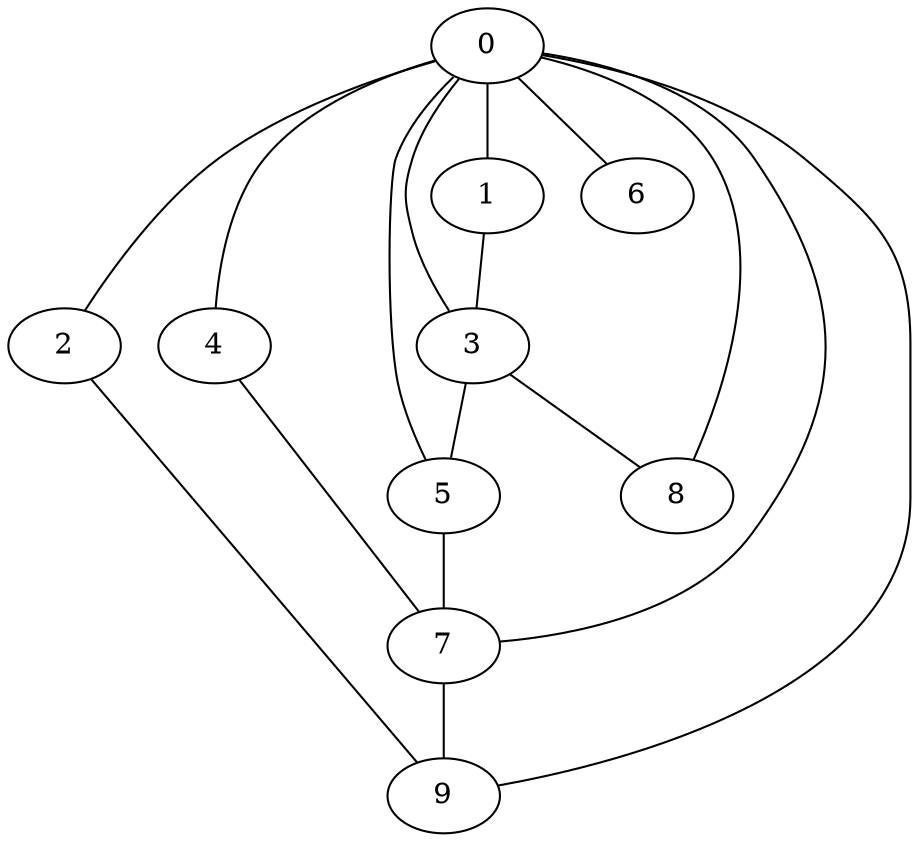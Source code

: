 
graph graphname {
    0 -- 1
0 -- 2
0 -- 3
0 -- 4
0 -- 5
0 -- 6
0 -- 7
0 -- 8
0 -- 9
1 -- 3
2 -- 9
3 -- 8
3 -- 5
4 -- 7
5 -- 7
7 -- 9

}
